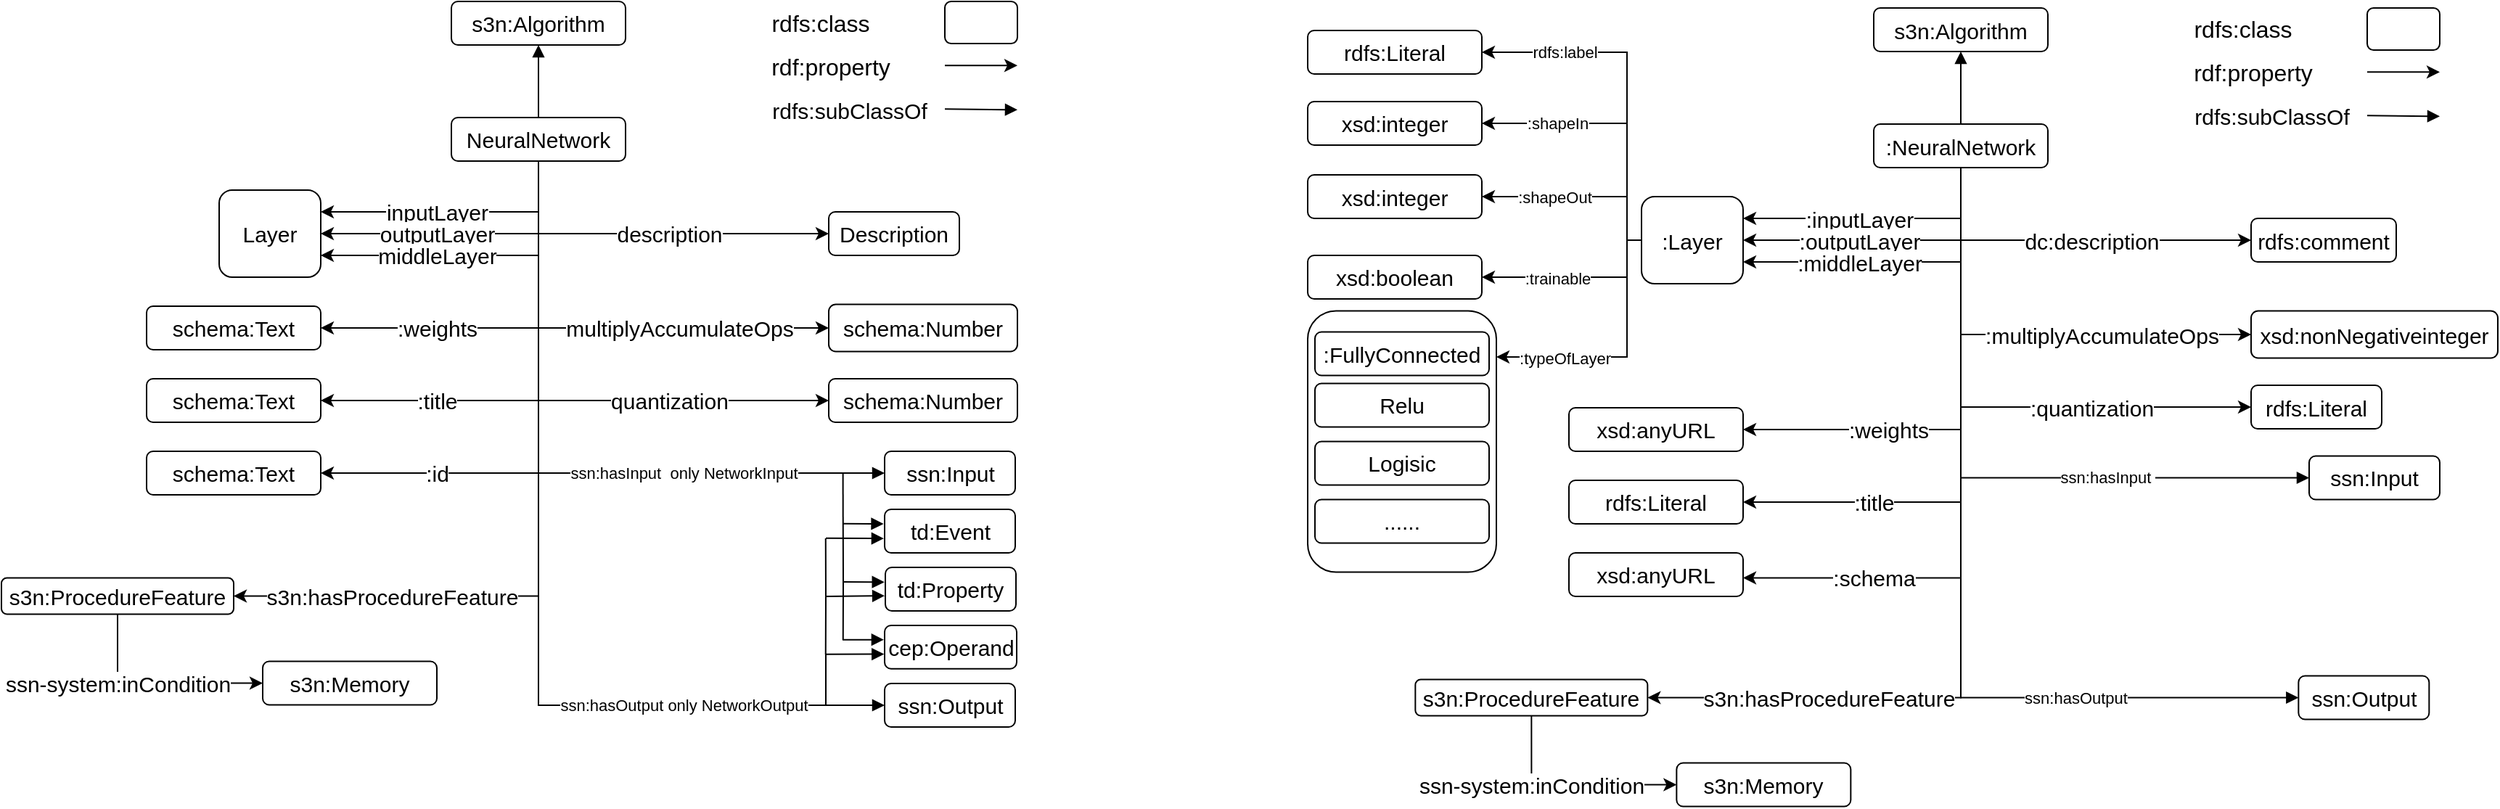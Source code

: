 <mxfile version="14.9.6" type="github">
  <diagram id="LXL1NXqvXz7W8JA6Dsug" name="Page-1">
    <mxGraphModel dx="1234" dy="436" grid="1" gridSize="10" guides="1" tooltips="1" connect="1" arrows="1" fold="1" page="0" pageScale="1" pageWidth="850" pageHeight="1100" math="0" shadow="0">
      <root>
        <mxCell id="0" />
        <mxCell id="1" parent="0" />
        <mxCell id="jss7JCfpPxiry4sK2nVC-1" value="s3n:Algorithm" style="rounded=1;whiteSpace=wrap;html=1;fontSize=15;" parent="1" vertex="1">
          <mxGeometry x="290" y="210" width="120" height="30" as="geometry" />
        </mxCell>
        <mxCell id="jss7JCfpPxiry4sK2nVC-13" value=":title" style="edgeStyle=orthogonalEdgeStyle;rounded=0;orthogonalLoop=1;jettySize=auto;html=1;exitX=0.5;exitY=1;exitDx=0;exitDy=0;fontSize=15;" parent="1" source="jss7JCfpPxiry4sK2nVC-2" edge="1">
          <mxGeometry x="0.492" relative="1" as="geometry">
            <mxPoint x="200" y="485" as="targetPoint" />
            <Array as="points">
              <mxPoint x="350" y="485" />
            </Array>
            <mxPoint as="offset" />
          </mxGeometry>
        </mxCell>
        <mxCell id="jss7JCfpPxiry4sK2nVC-15" value=":id" style="edgeStyle=orthogonalEdgeStyle;rounded=0;orthogonalLoop=1;jettySize=auto;html=1;exitX=0.5;exitY=1;exitDx=0;exitDy=0;entryX=1;entryY=0.5;entryDx=0;entryDy=0;fontSize=15;" parent="1" source="jss7JCfpPxiry4sK2nVC-2" target="jss7JCfpPxiry4sK2nVC-34" edge="1">
          <mxGeometry x="0.562" relative="1" as="geometry">
            <mxPoint x="350" y="730" as="targetPoint" />
            <mxPoint as="offset" />
          </mxGeometry>
        </mxCell>
        <mxCell id="jss7JCfpPxiry4sK2nVC-16" value=":weights" style="edgeStyle=orthogonalEdgeStyle;rounded=0;orthogonalLoop=1;jettySize=auto;html=1;exitX=0.5;exitY=1;exitDx=0;exitDy=0;entryX=1;entryY=0.5;entryDx=0;entryDy=0;fontSize=15;" parent="1" source="jss7JCfpPxiry4sK2nVC-2" target="jss7JCfpPxiry4sK2nVC-3" edge="1">
          <mxGeometry x="0.396" relative="1" as="geometry">
            <mxPoint x="810.0" y="500" as="targetPoint" />
            <mxPoint as="offset" />
          </mxGeometry>
        </mxCell>
        <mxCell id="jss7JCfpPxiry4sK2nVC-20" value="inputLayer" style="edgeStyle=orthogonalEdgeStyle;rounded=0;orthogonalLoop=1;jettySize=auto;html=1;exitX=0.5;exitY=1;exitDx=0;exitDy=0;entryX=1;entryY=0.25;entryDx=0;entryDy=0;fontSize=15;" parent="1" source="jss7JCfpPxiry4sK2nVC-2" target="jss7JCfpPxiry4sK2nVC-19" edge="1">
          <mxGeometry x="0.135" relative="1" as="geometry">
            <mxPoint as="offset" />
          </mxGeometry>
        </mxCell>
        <mxCell id="jss7JCfpPxiry4sK2nVC-23" value="outputLayer" style="edgeStyle=orthogonalEdgeStyle;rounded=0;orthogonalLoop=1;jettySize=auto;html=1;exitX=0.5;exitY=1;exitDx=0;exitDy=0;entryX=1;entryY=0.5;entryDx=0;entryDy=0;fontSize=15;" parent="1" source="jss7JCfpPxiry4sK2nVC-2" target="jss7JCfpPxiry4sK2nVC-19" edge="1">
          <mxGeometry x="0.2" relative="1" as="geometry">
            <mxPoint x="40" y="390" as="targetPoint" />
            <mxPoint as="offset" />
          </mxGeometry>
        </mxCell>
        <mxCell id="jss7JCfpPxiry4sK2nVC-24" value="middleLayer" style="edgeStyle=orthogonalEdgeStyle;rounded=0;orthogonalLoop=1;jettySize=auto;html=1;exitX=0.5;exitY=1;exitDx=0;exitDy=0;entryX=1;entryY=0.75;entryDx=0;entryDy=0;fontSize=15;" parent="1" source="jss7JCfpPxiry4sK2nVC-2" target="jss7JCfpPxiry4sK2nVC-19" edge="1">
          <mxGeometry x="0.256" relative="1" as="geometry">
            <mxPoint as="offset" />
          </mxGeometry>
        </mxCell>
        <mxCell id="jss7JCfpPxiry4sK2nVC-37" value="description" style="edgeStyle=orthogonalEdgeStyle;rounded=0;orthogonalLoop=1;jettySize=auto;html=1;exitX=0.5;exitY=1;exitDx=0;exitDy=0;entryX=0;entryY=0.5;entryDx=0;entryDy=0;fontSize=15;" parent="1" source="jss7JCfpPxiry4sK2nVC-2" target="jss7JCfpPxiry4sK2nVC-36" edge="1">
          <mxGeometry x="0.12" relative="1" as="geometry">
            <mxPoint as="offset" />
          </mxGeometry>
        </mxCell>
        <mxCell id="jss7JCfpPxiry4sK2nVC-38" value="multiplyAccumulateOps" style="edgeStyle=orthogonalEdgeStyle;rounded=0;orthogonalLoop=1;jettySize=auto;html=1;exitX=0.5;exitY=1;exitDx=0;exitDy=0;entryX=0;entryY=0.5;entryDx=0;entryDy=0;fontSize=15;" parent="1" source="jss7JCfpPxiry4sK2nVC-2" target="jss7JCfpPxiry4sK2nVC-30" edge="1">
          <mxGeometry x="0.346" relative="1" as="geometry">
            <mxPoint as="offset" />
          </mxGeometry>
        </mxCell>
        <mxCell id="jss7JCfpPxiry4sK2nVC-40" value="quantization" style="edgeStyle=orthogonalEdgeStyle;rounded=0;orthogonalLoop=1;jettySize=auto;html=1;exitX=0.5;exitY=1;exitDx=0;exitDy=0;entryX=0;entryY=0.5;entryDx=0;entryDy=0;fontSize=15;" parent="1" source="jss7JCfpPxiry4sK2nVC-2" target="jss7JCfpPxiry4sK2nVC-32" edge="1">
          <mxGeometry x="0.397" relative="1" as="geometry">
            <mxPoint as="offset" />
          </mxGeometry>
        </mxCell>
        <mxCell id="jss7JCfpPxiry4sK2nVC-59" value="s3n:hasProcedureFeature" style="edgeStyle=orthogonalEdgeStyle;rounded=0;orthogonalLoop=1;jettySize=auto;html=1;exitX=0.5;exitY=1;exitDx=0;exitDy=0;fontSize=15;endArrow=classic;endFill=1;entryX=1;entryY=0.5;entryDx=0;entryDy=0;" parent="1" source="jss7JCfpPxiry4sK2nVC-2" target="jss7JCfpPxiry4sK2nVC-58" edge="1">
          <mxGeometry x="0.571" relative="1" as="geometry">
            <mxPoint x="480" y="810" as="targetPoint" />
            <mxPoint as="offset" />
          </mxGeometry>
        </mxCell>
        <mxCell id="jss7JCfpPxiry4sK2nVC-66" style="edgeStyle=orthogonalEdgeStyle;rounded=0;orthogonalLoop=1;jettySize=auto;html=1;exitX=0.5;exitY=0;exitDx=0;exitDy=0;entryX=0.5;entryY=1;entryDx=0;entryDy=0;fontSize=15;endArrow=block;endFill=1;" parent="1" source="jss7JCfpPxiry4sK2nVC-2" target="jss7JCfpPxiry4sK2nVC-1" edge="1">
          <mxGeometry relative="1" as="geometry" />
        </mxCell>
        <mxCell id="vN-ApxC82CY0WaiQvZb2-4" value="ssn:hasInput&amp;nbsp; only NetworkInput" style="edgeStyle=orthogonalEdgeStyle;rounded=0;orthogonalLoop=1;jettySize=auto;html=1;exitX=0.5;exitY=1;exitDx=0;exitDy=0;entryX=0;entryY=0.5;entryDx=0;entryDy=0;endArrow=block;endFill=1;" parent="1" source="jss7JCfpPxiry4sK2nVC-2" target="O1qYqZWK-9wZ80ejL66R-15" edge="1">
          <mxGeometry x="0.389" relative="1" as="geometry">
            <mxPoint as="offset" />
          </mxGeometry>
        </mxCell>
        <mxCell id="vN-ApxC82CY0WaiQvZb2-5" value="ssn:hasOutput only NetworkOutput" style="edgeStyle=orthogonalEdgeStyle;rounded=0;orthogonalLoop=1;jettySize=auto;html=1;exitX=0.5;exitY=1;exitDx=0;exitDy=0;entryX=0;entryY=0.5;entryDx=0;entryDy=0;endArrow=block;endFill=1;" parent="1" source="jss7JCfpPxiry4sK2nVC-2" target="vN-ApxC82CY0WaiQvZb2-1" edge="1">
          <mxGeometry x="0.548" relative="1" as="geometry">
            <mxPoint as="offset" />
          </mxGeometry>
        </mxCell>
        <mxCell id="jss7JCfpPxiry4sK2nVC-2" value="NeuralNetwork" style="rounded=1;whiteSpace=wrap;html=1;fontSize=15;" parent="1" vertex="1">
          <mxGeometry x="290" y="290" width="120" height="30" as="geometry" />
        </mxCell>
        <mxCell id="jss7JCfpPxiry4sK2nVC-3" value="schema:Text" style="rounded=1;whiteSpace=wrap;html=1;fontSize=15;" parent="1" vertex="1">
          <mxGeometry x="80" y="420" width="120" height="30" as="geometry" />
        </mxCell>
        <mxCell id="jss7JCfpPxiry4sK2nVC-19" value="Layer" style="rounded=1;whiteSpace=wrap;html=1;fontSize=15;" parent="1" vertex="1">
          <mxGeometry x="130" y="340" width="70" height="60" as="geometry" />
        </mxCell>
        <mxCell id="jss7JCfpPxiry4sK2nVC-30" value="schema:Number" style="rounded=1;whiteSpace=wrap;html=1;fontSize=15;" parent="1" vertex="1">
          <mxGeometry x="550" y="418.75" width="130" height="32.5" as="geometry" />
        </mxCell>
        <mxCell id="jss7JCfpPxiry4sK2nVC-32" value="schema:Number" style="rounded=1;whiteSpace=wrap;html=1;fontSize=15;" parent="1" vertex="1">
          <mxGeometry x="550" y="470" width="130" height="30" as="geometry" />
        </mxCell>
        <mxCell id="jss7JCfpPxiry4sK2nVC-33" value="schema:Text" style="rounded=1;whiteSpace=wrap;html=1;fontSize=15;" parent="1" vertex="1">
          <mxGeometry x="80" y="470" width="120" height="30" as="geometry" />
        </mxCell>
        <mxCell id="jss7JCfpPxiry4sK2nVC-34" value="schema:Text" style="rounded=1;whiteSpace=wrap;html=1;fontSize=15;" parent="1" vertex="1">
          <mxGeometry x="80" y="520" width="120" height="30" as="geometry" />
        </mxCell>
        <mxCell id="jss7JCfpPxiry4sK2nVC-36" value="Description" style="rounded=1;whiteSpace=wrap;html=1;fontSize=15;" parent="1" vertex="1">
          <mxGeometry x="550" y="355" width="90" height="30" as="geometry" />
        </mxCell>
        <mxCell id="jss7JCfpPxiry4sK2nVC-39" style="edgeStyle=orthogonalEdgeStyle;rounded=0;orthogonalLoop=1;jettySize=auto;html=1;exitX=0.5;exitY=1;exitDx=0;exitDy=0;fontSize=15;" parent="1" edge="1">
          <mxGeometry relative="1" as="geometry">
            <mxPoint x="685" y="685" as="sourcePoint" />
            <mxPoint x="685" y="685" as="targetPoint" />
          </mxGeometry>
        </mxCell>
        <mxCell id="jss7JCfpPxiry4sK2nVC-50" value="" style="rounded=1;whiteSpace=wrap;html=1;fontSize=16;" parent="1" vertex="1">
          <mxGeometry x="630" y="210" width="50" height="29" as="geometry" />
        </mxCell>
        <mxCell id="jss7JCfpPxiry4sK2nVC-51" value="rdfs:class" style="text;html=1;align=center;verticalAlign=middle;resizable=0;points=[];autosize=1;strokeColor=none;fontSize=16;" parent="1" vertex="1">
          <mxGeometry x="504" y="214.5" width="80" height="20" as="geometry" />
        </mxCell>
        <mxCell id="jss7JCfpPxiry4sK2nVC-52" value="rdf:property" style="text;html=1;align=center;verticalAlign=middle;resizable=0;points=[];autosize=1;strokeColor=none;fontSize=16;" parent="1" vertex="1">
          <mxGeometry x="501" y="244.5" width="100" height="20" as="geometry" />
        </mxCell>
        <mxCell id="jss7JCfpPxiry4sK2nVC-53" value="" style="endArrow=classic;html=1;fontSize=16;" parent="1" edge="1">
          <mxGeometry width="50" height="50" relative="1" as="geometry">
            <mxPoint x="630" y="254.16" as="sourcePoint" />
            <mxPoint x="680" y="254.16" as="targetPoint" />
            <Array as="points">
              <mxPoint x="640" y="254.16" />
            </Array>
          </mxGeometry>
        </mxCell>
        <mxCell id="jss7JCfpPxiry4sK2nVC-55" value="" style="endArrow=block;html=1;fontSize=16;endFill=1;" parent="1" edge="1">
          <mxGeometry width="50" height="50" relative="1" as="geometry">
            <mxPoint x="630" y="284.16" as="sourcePoint" />
            <mxPoint x="680" y="284.66" as="targetPoint" />
          </mxGeometry>
        </mxCell>
        <mxCell id="jss7JCfpPxiry4sK2nVC-63" value="ssn-system:inCondition" style="edgeStyle=orthogonalEdgeStyle;rounded=0;orthogonalLoop=1;jettySize=auto;html=1;exitX=0.5;exitY=1;exitDx=0;exitDy=0;entryX=0;entryY=0.5;entryDx=0;entryDy=0;fontSize=15;endArrow=classic;endFill=1;" parent="1" source="jss7JCfpPxiry4sK2nVC-58" target="jss7JCfpPxiry4sK2nVC-60" edge="1">
          <mxGeometry x="-0.356" relative="1" as="geometry">
            <mxPoint as="offset" />
            <Array as="points">
              <mxPoint x="60" y="679.75" />
            </Array>
          </mxGeometry>
        </mxCell>
        <mxCell id="jss7JCfpPxiry4sK2nVC-58" value="s3n:ProcedureFeature" style="rounded=1;whiteSpace=wrap;html=1;fontSize=15;" parent="1" vertex="1">
          <mxGeometry x="-20" y="607.25" width="160" height="25" as="geometry" />
        </mxCell>
        <mxCell id="jss7JCfpPxiry4sK2nVC-60" value="s3n:Memory" style="rounded=1;whiteSpace=wrap;html=1;fontSize=15;" parent="1" vertex="1">
          <mxGeometry x="160" y="664.75" width="120" height="30" as="geometry" />
        </mxCell>
        <mxCell id="jss7JCfpPxiry4sK2nVC-67" value="rdfs:subClassOf" style="text;html=1;align=center;verticalAlign=middle;resizable=0;points=[];autosize=1;strokeColor=none;fontSize=15;" parent="1" vertex="1">
          <mxGeometry x="504" y="274.5" width="120" height="20" as="geometry" />
        </mxCell>
        <mxCell id="8Bq-f8insB_ovu2qwlRV-4" style="edgeStyle=orthogonalEdgeStyle;rounded=0;orthogonalLoop=1;jettySize=auto;html=1;exitX=0.5;exitY=1;exitDx=0;exitDy=0;" parent="1" edge="1">
          <mxGeometry relative="1" as="geometry">
            <mxPoint x="674.0" y="587.5" as="sourcePoint" />
            <mxPoint x="674.0" y="587.5" as="targetPoint" />
          </mxGeometry>
        </mxCell>
        <mxCell id="O1qYqZWK-9wZ80ejL66R-2" value="cep:Operand" style="rounded=1;whiteSpace=wrap;html=1;fontSize=15;" parent="1" vertex="1">
          <mxGeometry x="588.5" y="640.0" width="91" height="29.88" as="geometry" />
        </mxCell>
        <mxCell id="O1qYqZWK-9wZ80ejL66R-10" value="td:Event" style="rounded=1;whiteSpace=wrap;html=1;fontSize=15;" parent="1" vertex="1">
          <mxGeometry x="588.5" y="560" width="90" height="30" as="geometry" />
        </mxCell>
        <mxCell id="O1qYqZWK-9wZ80ejL66R-11" style="edgeStyle=orthogonalEdgeStyle;rounded=0;orthogonalLoop=1;jettySize=auto;html=1;exitX=0.5;exitY=1;exitDx=0;exitDy=0;fontSize=15;" parent="1" source="O1qYqZWK-9wZ80ejL66R-10" target="O1qYqZWK-9wZ80ejL66R-10" edge="1">
          <mxGeometry relative="1" as="geometry" />
        </mxCell>
        <mxCell id="O1qYqZWK-9wZ80ejL66R-12" value="td:Property" style="rounded=1;whiteSpace=wrap;html=1;fontSize=15;" parent="1" vertex="1">
          <mxGeometry x="589" y="600" width="90" height="30" as="geometry" />
        </mxCell>
        <mxCell id="O1qYqZWK-9wZ80ejL66R-15" value="ssn:Input" style="rounded=1;whiteSpace=wrap;html=1;fontSize=15;" parent="1" vertex="1">
          <mxGeometry x="588.5" y="520" width="90" height="30" as="geometry" />
        </mxCell>
        <mxCell id="vN-ApxC82CY0WaiQvZb2-1" value="ssn:Output" style="rounded=1;whiteSpace=wrap;html=1;fontSize=15;" parent="1" vertex="1">
          <mxGeometry x="588.5" y="680" width="90" height="30" as="geometry" />
        </mxCell>
        <mxCell id="vN-ApxC82CY0WaiQvZb2-7" value="" style="endArrow=block;html=1;endFill=1;entryX=-0.007;entryY=0.338;entryDx=0;entryDy=0;entryPerimeter=0;" parent="1" target="O1qYqZWK-9wZ80ejL66R-12" edge="1">
          <mxGeometry width="50" height="50" relative="1" as="geometry">
            <mxPoint x="560" y="610.06" as="sourcePoint" />
            <mxPoint x="588" y="610" as="targetPoint" />
          </mxGeometry>
        </mxCell>
        <mxCell id="vN-ApxC82CY0WaiQvZb2-9" value="" style="endArrow=block;html=1;entryX=-0.008;entryY=0.334;entryDx=0;entryDy=0;endFill=1;entryPerimeter=0;" parent="1" target="O1qYqZWK-9wZ80ejL66R-10" edge="1">
          <mxGeometry width="50" height="50" relative="1" as="geometry">
            <mxPoint x="560" y="569.89" as="sourcePoint" />
            <mxPoint x="589" y="569.89" as="targetPoint" />
          </mxGeometry>
        </mxCell>
        <mxCell id="vN-ApxC82CY0WaiQvZb2-12" value="" style="endArrow=block;html=1;endFill=1;entryX=-0.006;entryY=0.33;entryDx=0;entryDy=0;entryPerimeter=0;" parent="1" target="O1qYqZWK-9wZ80ejL66R-2" edge="1">
          <mxGeometry width="50" height="50" relative="1" as="geometry">
            <mxPoint x="559.5" y="649.83" as="sourcePoint" />
            <mxPoint x="589" y="650" as="targetPoint" />
          </mxGeometry>
        </mxCell>
        <mxCell id="vN-ApxC82CY0WaiQvZb2-13" value="" style="endArrow=none;html=1;" parent="1" edge="1">
          <mxGeometry width="50" height="50" relative="1" as="geometry">
            <mxPoint x="559.88" y="650.06" as="sourcePoint" />
            <mxPoint x="559.88" y="570.06" as="targetPoint" />
            <Array as="points">
              <mxPoint x="560" y="610" />
            </Array>
          </mxGeometry>
        </mxCell>
        <mxCell id="vN-ApxC82CY0WaiQvZb2-17" value="" style="endArrow=none;html=1;" parent="1" edge="1">
          <mxGeometry width="50" height="50" relative="1" as="geometry">
            <mxPoint x="559.87" y="570" as="sourcePoint" />
            <mxPoint x="559.8" y="535" as="targetPoint" />
          </mxGeometry>
        </mxCell>
        <mxCell id="vN-ApxC82CY0WaiQvZb2-19" value="" style="endArrow=none;html=1;" parent="1" edge="1">
          <mxGeometry width="50" height="50" relative="1" as="geometry">
            <mxPoint x="548" y="694.75" as="sourcePoint" />
            <mxPoint x="548" y="660" as="targetPoint" />
          </mxGeometry>
        </mxCell>
        <mxCell id="eBzs2x-1AonszdzJd5L_-1" value="" style="endArrow=block;html=1;endFill=1;entryX=-0.005;entryY=0.653;entryDx=0;entryDy=0;entryPerimeter=0;" parent="1" target="O1qYqZWK-9wZ80ejL66R-12" edge="1">
          <mxGeometry width="50" height="50" relative="1" as="geometry">
            <mxPoint x="548" y="620" as="sourcePoint" />
            <mxPoint x="589" y="620" as="targetPoint" />
          </mxGeometry>
        </mxCell>
        <mxCell id="eBzs2x-1AonszdzJd5L_-2" value="" style="endArrow=block;html=1;entryX=-0.006;entryY=0.67;entryDx=0;entryDy=0;endFill=1;entryPerimeter=0;" parent="1" target="O1qYqZWK-9wZ80ejL66R-10" edge="1">
          <mxGeometry width="50" height="50" relative="1" as="geometry">
            <mxPoint x="548" y="579.89" as="sourcePoint" />
            <mxPoint x="577" y="579.89" as="targetPoint" />
          </mxGeometry>
        </mxCell>
        <mxCell id="eBzs2x-1AonszdzJd5L_-3" value="" style="endArrow=block;html=1;entryX=-0.004;entryY=0.661;entryDx=0;entryDy=0;endFill=1;entryPerimeter=0;" parent="1" target="O1qYqZWK-9wZ80ejL66R-2" edge="1">
          <mxGeometry width="50" height="50" relative="1" as="geometry">
            <mxPoint x="547.5" y="659.83" as="sourcePoint" />
            <mxPoint x="576.5" y="659.83" as="targetPoint" />
          </mxGeometry>
        </mxCell>
        <mxCell id="eBzs2x-1AonszdzJd5L_-4" value="" style="endArrow=none;html=1;" parent="1" edge="1">
          <mxGeometry width="50" height="50" relative="1" as="geometry">
            <mxPoint x="547.88" y="660.06" as="sourcePoint" />
            <mxPoint x="547.88" y="580.06" as="targetPoint" />
            <Array as="points">
              <mxPoint x="548" y="620" />
            </Array>
          </mxGeometry>
        </mxCell>
        <mxCell id="1HyCjjvnwFYjSzsX7dkW-1" value="s3n:Algorithm" style="rounded=1;whiteSpace=wrap;html=1;fontSize=15;" vertex="1" parent="1">
          <mxGeometry x="1270" y="214.5" width="120" height="30" as="geometry" />
        </mxCell>
        <mxCell id="1HyCjjvnwFYjSzsX7dkW-2" value=":title" style="edgeStyle=orthogonalEdgeStyle;rounded=0;orthogonalLoop=1;jettySize=auto;html=1;exitX=0.5;exitY=1;exitDx=0;exitDy=0;fontSize=15;entryX=1;entryY=0.5;entryDx=0;entryDy=0;" edge="1" parent="1" source="1HyCjjvnwFYjSzsX7dkW-15" target="1HyCjjvnwFYjSzsX7dkW-20">
          <mxGeometry x="0.527" relative="1" as="geometry">
            <mxPoint x="1180" y="550" as="targetPoint" />
            <Array as="points">
              <mxPoint x="1330" y="555" />
            </Array>
            <mxPoint as="offset" />
          </mxGeometry>
        </mxCell>
        <mxCell id="1HyCjjvnwFYjSzsX7dkW-4" value=":weights" style="edgeStyle=orthogonalEdgeStyle;rounded=0;orthogonalLoop=1;jettySize=auto;html=1;exitX=0.5;exitY=1;exitDx=0;exitDy=0;entryX=1;entryY=0.5;entryDx=0;entryDy=0;fontSize=15;" edge="1" parent="1" source="1HyCjjvnwFYjSzsX7dkW-15" target="1HyCjjvnwFYjSzsX7dkW-16">
          <mxGeometry x="0.396" relative="1" as="geometry">
            <mxPoint x="1790.0" y="504.5" as="targetPoint" />
            <mxPoint as="offset" />
          </mxGeometry>
        </mxCell>
        <mxCell id="1HyCjjvnwFYjSzsX7dkW-5" value=":inputLayer" style="edgeStyle=orthogonalEdgeStyle;rounded=0;orthogonalLoop=1;jettySize=auto;html=1;exitX=0.5;exitY=1;exitDx=0;exitDy=0;entryX=1;entryY=0.25;entryDx=0;entryDy=0;fontSize=15;" edge="1" parent="1" source="1HyCjjvnwFYjSzsX7dkW-15" target="1HyCjjvnwFYjSzsX7dkW-17">
          <mxGeometry x="0.135" relative="1" as="geometry">
            <mxPoint as="offset" />
          </mxGeometry>
        </mxCell>
        <mxCell id="1HyCjjvnwFYjSzsX7dkW-6" value=":outputLayer" style="edgeStyle=orthogonalEdgeStyle;rounded=0;orthogonalLoop=1;jettySize=auto;html=1;exitX=0.5;exitY=1;exitDx=0;exitDy=0;entryX=1;entryY=0.5;entryDx=0;entryDy=0;fontSize=15;" edge="1" parent="1" source="1HyCjjvnwFYjSzsX7dkW-15" target="1HyCjjvnwFYjSzsX7dkW-17">
          <mxGeometry x="0.2" relative="1" as="geometry">
            <mxPoint x="1020" y="394.5" as="targetPoint" />
            <mxPoint as="offset" />
          </mxGeometry>
        </mxCell>
        <mxCell id="1HyCjjvnwFYjSzsX7dkW-7" value=":middleLayer" style="edgeStyle=orthogonalEdgeStyle;rounded=0;orthogonalLoop=1;jettySize=auto;html=1;exitX=0.5;exitY=1;exitDx=0;exitDy=0;entryX=1;entryY=0.75;entryDx=0;entryDy=0;fontSize=15;" edge="1" parent="1" source="1HyCjjvnwFYjSzsX7dkW-15" target="1HyCjjvnwFYjSzsX7dkW-17">
          <mxGeometry x="0.256" relative="1" as="geometry">
            <mxPoint as="offset" />
          </mxGeometry>
        </mxCell>
        <mxCell id="1HyCjjvnwFYjSzsX7dkW-8" value="dc:description" style="edgeStyle=orthogonalEdgeStyle;rounded=0;orthogonalLoop=1;jettySize=auto;html=1;exitX=0.5;exitY=1;exitDx=0;exitDy=0;entryX=0;entryY=0.5;entryDx=0;entryDy=0;fontSize=15;" edge="1" parent="1" source="1HyCjjvnwFYjSzsX7dkW-15" target="1HyCjjvnwFYjSzsX7dkW-22">
          <mxGeometry x="0.12" relative="1" as="geometry">
            <mxPoint as="offset" />
          </mxGeometry>
        </mxCell>
        <mxCell id="1HyCjjvnwFYjSzsX7dkW-9" value=":multiplyAccumulateOps" style="edgeStyle=orthogonalEdgeStyle;rounded=0;orthogonalLoop=1;jettySize=auto;html=1;exitX=0.5;exitY=1;exitDx=0;exitDy=0;entryX=0;entryY=0.5;entryDx=0;entryDy=0;fontSize=15;" edge="1" parent="1" source="1HyCjjvnwFYjSzsX7dkW-15" target="1HyCjjvnwFYjSzsX7dkW-18">
          <mxGeometry x="0.346" relative="1" as="geometry">
            <mxPoint as="offset" />
          </mxGeometry>
        </mxCell>
        <mxCell id="1HyCjjvnwFYjSzsX7dkW-10" value=":quantization" style="edgeStyle=orthogonalEdgeStyle;rounded=0;orthogonalLoop=1;jettySize=auto;html=1;exitX=0.5;exitY=1;exitDx=0;exitDy=0;entryX=0;entryY=0.5;entryDx=0;entryDy=0;fontSize=15;" edge="1" parent="1" source="1HyCjjvnwFYjSzsX7dkW-15" target="1HyCjjvnwFYjSzsX7dkW-19">
          <mxGeometry x="0.397" relative="1" as="geometry">
            <mxPoint as="offset" />
          </mxGeometry>
        </mxCell>
        <mxCell id="1HyCjjvnwFYjSzsX7dkW-11" value="s3n:hasProcedureFeature" style="edgeStyle=orthogonalEdgeStyle;rounded=0;orthogonalLoop=1;jettySize=auto;html=1;exitX=0.5;exitY=1;exitDx=0;exitDy=0;fontSize=15;endArrow=classic;endFill=1;entryX=1;entryY=0.5;entryDx=0;entryDy=0;" edge="1" parent="1" source="1HyCjjvnwFYjSzsX7dkW-15" target="1HyCjjvnwFYjSzsX7dkW-30">
          <mxGeometry x="0.571" relative="1" as="geometry">
            <mxPoint x="1460" y="814.5" as="targetPoint" />
            <mxPoint as="offset" />
          </mxGeometry>
        </mxCell>
        <mxCell id="1HyCjjvnwFYjSzsX7dkW-12" style="edgeStyle=orthogonalEdgeStyle;rounded=0;orthogonalLoop=1;jettySize=auto;html=1;exitX=0.5;exitY=0;exitDx=0;exitDy=0;entryX=0.5;entryY=1;entryDx=0;entryDy=0;fontSize=15;endArrow=block;endFill=1;" edge="1" parent="1" source="1HyCjjvnwFYjSzsX7dkW-15" target="1HyCjjvnwFYjSzsX7dkW-1">
          <mxGeometry relative="1" as="geometry" />
        </mxCell>
        <mxCell id="1HyCjjvnwFYjSzsX7dkW-13" value="ssn:hasInput&amp;nbsp; " style="edgeStyle=orthogonalEdgeStyle;rounded=0;orthogonalLoop=1;jettySize=auto;html=1;exitX=0.5;exitY=1;exitDx=0;exitDy=0;entryX=0;entryY=0.5;entryDx=0;entryDy=0;endArrow=block;endFill=1;" edge="1" parent="1" source="1HyCjjvnwFYjSzsX7dkW-15" target="1HyCjjvnwFYjSzsX7dkW-38">
          <mxGeometry x="0.389" relative="1" as="geometry">
            <mxPoint as="offset" />
          </mxGeometry>
        </mxCell>
        <mxCell id="1HyCjjvnwFYjSzsX7dkW-14" value="ssn:hasOutput " style="edgeStyle=orthogonalEdgeStyle;rounded=0;orthogonalLoop=1;jettySize=auto;html=1;exitX=0.5;exitY=1;exitDx=0;exitDy=0;entryX=0;entryY=0.5;entryDx=0;entryDy=0;endArrow=block;endFill=1;" edge="1" parent="1" source="1HyCjjvnwFYjSzsX7dkW-15" target="1HyCjjvnwFYjSzsX7dkW-39">
          <mxGeometry x="0.485" relative="1" as="geometry">
            <mxPoint as="offset" />
          </mxGeometry>
        </mxCell>
        <mxCell id="1HyCjjvnwFYjSzsX7dkW-15" value=":NeuralNetwork" style="rounded=1;whiteSpace=wrap;html=1;fontSize=15;" vertex="1" parent="1">
          <mxGeometry x="1270" y="294.5" width="120" height="30" as="geometry" />
        </mxCell>
        <mxCell id="1HyCjjvnwFYjSzsX7dkW-16" value="xsd:anyURL" style="rounded=1;whiteSpace=wrap;html=1;fontSize=15;" vertex="1" parent="1">
          <mxGeometry x="1060" y="490" width="120" height="30" as="geometry" />
        </mxCell>
        <mxCell id="1HyCjjvnwFYjSzsX7dkW-55" style="edgeStyle=orthogonalEdgeStyle;rounded=0;orthogonalLoop=1;jettySize=auto;html=1;exitX=0;exitY=0.5;exitDx=0;exitDy=0;entryX=1;entryY=0.5;entryDx=0;entryDy=0;" edge="1" parent="1" source="1HyCjjvnwFYjSzsX7dkW-17" target="1HyCjjvnwFYjSzsX7dkW-51">
          <mxGeometry relative="1" as="geometry">
            <Array as="points">
              <mxPoint x="1100" y="374" />
              <mxPoint x="1100" y="294" />
            </Array>
          </mxGeometry>
        </mxCell>
        <mxCell id="1HyCjjvnwFYjSzsX7dkW-59" value=":shapeIn" style="edgeLabel;html=1;align=center;verticalAlign=middle;resizable=0;points=[];" vertex="1" connectable="0" parent="1HyCjjvnwFYjSzsX7dkW-55">
          <mxGeometry x="0.41" relative="1" as="geometry">
            <mxPoint x="-4" as="offset" />
          </mxGeometry>
        </mxCell>
        <mxCell id="1HyCjjvnwFYjSzsX7dkW-56" value="" style="edgeStyle=orthogonalEdgeStyle;rounded=0;orthogonalLoop=1;jettySize=auto;html=1;exitX=0;exitY=0.5;exitDx=0;exitDy=0;entryX=1;entryY=0.5;entryDx=0;entryDy=0;" edge="1" parent="1" source="1HyCjjvnwFYjSzsX7dkW-17" target="1HyCjjvnwFYjSzsX7dkW-52">
          <mxGeometry x="0.538" relative="1" as="geometry">
            <Array as="points">
              <mxPoint x="1100" y="374" />
              <mxPoint x="1100" y="344" />
            </Array>
            <mxPoint as="offset" />
          </mxGeometry>
        </mxCell>
        <mxCell id="1HyCjjvnwFYjSzsX7dkW-62" value=":shapeOut" style="edgeLabel;html=1;align=center;verticalAlign=middle;resizable=0;points=[];" vertex="1" connectable="0" parent="1HyCjjvnwFYjSzsX7dkW-56">
          <mxGeometry x="0.287" relative="1" as="geometry">
            <mxPoint as="offset" />
          </mxGeometry>
        </mxCell>
        <mxCell id="1HyCjjvnwFYjSzsX7dkW-57" style="edgeStyle=orthogonalEdgeStyle;rounded=0;orthogonalLoop=1;jettySize=auto;html=1;exitX=0;exitY=0.5;exitDx=0;exitDy=0;entryX=1;entryY=0.5;entryDx=0;entryDy=0;" edge="1" parent="1" source="1HyCjjvnwFYjSzsX7dkW-17" target="1HyCjjvnwFYjSzsX7dkW-53">
          <mxGeometry relative="1" as="geometry">
            <Array as="points">
              <mxPoint x="1100" y="374" />
              <mxPoint x="1100" y="400" />
            </Array>
          </mxGeometry>
        </mxCell>
        <mxCell id="1HyCjjvnwFYjSzsX7dkW-60" value=":trainable" style="edgeLabel;html=1;align=center;verticalAlign=middle;resizable=0;points=[];" vertex="1" connectable="0" parent="1HyCjjvnwFYjSzsX7dkW-57">
          <mxGeometry x="0.229" y="1" relative="1" as="geometry">
            <mxPoint as="offset" />
          </mxGeometry>
        </mxCell>
        <mxCell id="1HyCjjvnwFYjSzsX7dkW-58" style="edgeStyle=orthogonalEdgeStyle;rounded=0;orthogonalLoop=1;jettySize=auto;html=1;exitX=0;exitY=0.5;exitDx=0;exitDy=0;entryX=1;entryY=0.5;entryDx=0;entryDy=0;" edge="1" parent="1" source="1HyCjjvnwFYjSzsX7dkW-17">
          <mxGeometry relative="1" as="geometry">
            <mxPoint x="1010" y="455.0" as="targetPoint" />
            <Array as="points">
              <mxPoint x="1100" y="374" />
              <mxPoint x="1100" y="455" />
            </Array>
          </mxGeometry>
        </mxCell>
        <mxCell id="1HyCjjvnwFYjSzsX7dkW-61" value=":typeOfLayer" style="edgeLabel;html=1;align=center;verticalAlign=middle;resizable=0;points=[];" vertex="1" connectable="0" parent="1HyCjjvnwFYjSzsX7dkW-58">
          <mxGeometry x="0.479" y="1" relative="1" as="geometry">
            <mxPoint as="offset" />
          </mxGeometry>
        </mxCell>
        <mxCell id="1HyCjjvnwFYjSzsX7dkW-73" style="edgeStyle=orthogonalEdgeStyle;rounded=0;orthogonalLoop=1;jettySize=auto;html=1;exitX=0;exitY=0.5;exitDx=0;exitDy=0;entryX=1;entryY=0.5;entryDx=0;entryDy=0;" edge="1" parent="1" source="1HyCjjvnwFYjSzsX7dkW-17" target="1HyCjjvnwFYjSzsX7dkW-70">
          <mxGeometry relative="1" as="geometry">
            <Array as="points">
              <mxPoint x="1100" y="374" />
              <mxPoint x="1100" y="245" />
            </Array>
          </mxGeometry>
        </mxCell>
        <mxCell id="1HyCjjvnwFYjSzsX7dkW-74" value="rdfs:label" style="edgeLabel;html=1;align=center;verticalAlign=middle;resizable=0;points=[];" vertex="1" connectable="0" parent="1HyCjjvnwFYjSzsX7dkW-73">
          <mxGeometry x="0.529" relative="1" as="geometry">
            <mxPoint as="offset" />
          </mxGeometry>
        </mxCell>
        <mxCell id="1HyCjjvnwFYjSzsX7dkW-17" value=":Layer" style="rounded=1;whiteSpace=wrap;html=1;fontSize=15;" vertex="1" parent="1">
          <mxGeometry x="1110" y="344.5" width="70" height="60" as="geometry" />
        </mxCell>
        <mxCell id="1HyCjjvnwFYjSzsX7dkW-18" value="xsd:nonNegativeinteger" style="rounded=1;whiteSpace=wrap;html=1;fontSize=15;" vertex="1" parent="1">
          <mxGeometry x="1530" y="423.25" width="170" height="32.5" as="geometry" />
        </mxCell>
        <mxCell id="1HyCjjvnwFYjSzsX7dkW-19" value="rdfs:Literal" style="rounded=1;whiteSpace=wrap;html=1;fontSize=15;" vertex="1" parent="1">
          <mxGeometry x="1530" y="474.5" width="90" height="30" as="geometry" />
        </mxCell>
        <mxCell id="1HyCjjvnwFYjSzsX7dkW-20" value="rdfs:Literal" style="rounded=1;whiteSpace=wrap;html=1;fontSize=15;" vertex="1" parent="1">
          <mxGeometry x="1060" y="540" width="120" height="30" as="geometry" />
        </mxCell>
        <mxCell id="1HyCjjvnwFYjSzsX7dkW-22" value="rdfs:comment" style="rounded=1;whiteSpace=wrap;html=1;fontSize=15;" vertex="1" parent="1">
          <mxGeometry x="1530" y="359.5" width="100" height="30" as="geometry" />
        </mxCell>
        <mxCell id="1HyCjjvnwFYjSzsX7dkW-23" style="edgeStyle=orthogonalEdgeStyle;rounded=0;orthogonalLoop=1;jettySize=auto;html=1;exitX=0.5;exitY=1;exitDx=0;exitDy=0;fontSize=15;" edge="1" parent="1">
          <mxGeometry relative="1" as="geometry">
            <mxPoint x="1659.17" y="679.75" as="sourcePoint" />
            <mxPoint x="1659.17" y="679.75" as="targetPoint" />
          </mxGeometry>
        </mxCell>
        <mxCell id="1HyCjjvnwFYjSzsX7dkW-24" value="" style="rounded=1;whiteSpace=wrap;html=1;fontSize=16;" vertex="1" parent="1">
          <mxGeometry x="1610" y="214.5" width="50" height="29" as="geometry" />
        </mxCell>
        <mxCell id="1HyCjjvnwFYjSzsX7dkW-25" value="rdfs:class" style="text;html=1;align=center;verticalAlign=middle;resizable=0;points=[];autosize=1;strokeColor=none;fontSize=16;" vertex="1" parent="1">
          <mxGeometry x="1484" y="219" width="80" height="20" as="geometry" />
        </mxCell>
        <mxCell id="1HyCjjvnwFYjSzsX7dkW-26" value="rdf:property" style="text;html=1;align=center;verticalAlign=middle;resizable=0;points=[];autosize=1;strokeColor=none;fontSize=16;" vertex="1" parent="1">
          <mxGeometry x="1481" y="249" width="100" height="20" as="geometry" />
        </mxCell>
        <mxCell id="1HyCjjvnwFYjSzsX7dkW-27" value="" style="endArrow=classic;html=1;fontSize=16;" edge="1" parent="1">
          <mxGeometry width="50" height="50" relative="1" as="geometry">
            <mxPoint x="1610" y="258.66" as="sourcePoint" />
            <mxPoint x="1660" y="258.66" as="targetPoint" />
            <Array as="points">
              <mxPoint x="1620" y="258.66" />
            </Array>
          </mxGeometry>
        </mxCell>
        <mxCell id="1HyCjjvnwFYjSzsX7dkW-28" value="" style="endArrow=block;html=1;fontSize=16;endFill=1;" edge="1" parent="1">
          <mxGeometry width="50" height="50" relative="1" as="geometry">
            <mxPoint x="1610" y="288.66" as="sourcePoint" />
            <mxPoint x="1660" y="289.16" as="targetPoint" />
          </mxGeometry>
        </mxCell>
        <mxCell id="1HyCjjvnwFYjSzsX7dkW-29" value="ssn-system:inCondition" style="edgeStyle=orthogonalEdgeStyle;rounded=0;orthogonalLoop=1;jettySize=auto;html=1;exitX=0.5;exitY=1;exitDx=0;exitDy=0;entryX=0;entryY=0.5;entryDx=0;entryDy=0;fontSize=15;endArrow=classic;endFill=1;" edge="1" parent="1" source="1HyCjjvnwFYjSzsX7dkW-30" target="1HyCjjvnwFYjSzsX7dkW-31">
          <mxGeometry x="-0.356" relative="1" as="geometry">
            <mxPoint as="offset" />
            <Array as="points">
              <mxPoint x="1034.17" y="749.75" />
            </Array>
          </mxGeometry>
        </mxCell>
        <mxCell id="1HyCjjvnwFYjSzsX7dkW-30" value="s3n:ProcedureFeature" style="rounded=1;whiteSpace=wrap;html=1;fontSize=15;" vertex="1" parent="1">
          <mxGeometry x="954.17" y="677.25" width="160" height="25" as="geometry" />
        </mxCell>
        <mxCell id="1HyCjjvnwFYjSzsX7dkW-31" value="s3n:Memory" style="rounded=1;whiteSpace=wrap;html=1;fontSize=15;" vertex="1" parent="1">
          <mxGeometry x="1134.17" y="734.75" width="120" height="30" as="geometry" />
        </mxCell>
        <mxCell id="1HyCjjvnwFYjSzsX7dkW-32" value="rdfs:subClassOf" style="text;html=1;align=center;verticalAlign=middle;resizable=0;points=[];autosize=1;strokeColor=none;fontSize=15;" vertex="1" parent="1">
          <mxGeometry x="1484" y="279" width="120" height="20" as="geometry" />
        </mxCell>
        <mxCell id="1HyCjjvnwFYjSzsX7dkW-33" style="edgeStyle=orthogonalEdgeStyle;rounded=0;orthogonalLoop=1;jettySize=auto;html=1;exitX=0.5;exitY=1;exitDx=0;exitDy=0;" edge="1" parent="1">
          <mxGeometry relative="1" as="geometry">
            <mxPoint x="1654" y="592" as="sourcePoint" />
            <mxPoint x="1654" y="592" as="targetPoint" />
          </mxGeometry>
        </mxCell>
        <mxCell id="1HyCjjvnwFYjSzsX7dkW-36" style="edgeStyle=orthogonalEdgeStyle;rounded=0;orthogonalLoop=1;jettySize=auto;html=1;exitX=0.5;exitY=1;exitDx=0;exitDy=0;fontSize=15;" edge="1" parent="1">
          <mxGeometry relative="1" as="geometry">
            <mxPoint x="1607.67" y="660" as="sourcePoint" />
            <mxPoint x="1607.67" y="660" as="targetPoint" />
          </mxGeometry>
        </mxCell>
        <mxCell id="1HyCjjvnwFYjSzsX7dkW-38" value="ssn:Input" style="rounded=1;whiteSpace=wrap;html=1;fontSize=15;" vertex="1" parent="1">
          <mxGeometry x="1570" y="523.25" width="90" height="30" as="geometry" />
        </mxCell>
        <mxCell id="1HyCjjvnwFYjSzsX7dkW-39" value="ssn:Output" style="rounded=1;whiteSpace=wrap;html=1;fontSize=15;" vertex="1" parent="1">
          <mxGeometry x="1562.67" y="674.75" width="90" height="30" as="geometry" />
        </mxCell>
        <mxCell id="1HyCjjvnwFYjSzsX7dkW-51" value="xsd:integer" style="rounded=1;whiteSpace=wrap;html=1;fontSize=15;" vertex="1" parent="1">
          <mxGeometry x="880" y="279" width="120" height="30" as="geometry" />
        </mxCell>
        <mxCell id="1HyCjjvnwFYjSzsX7dkW-52" value="xsd:integer" style="rounded=1;whiteSpace=wrap;html=1;fontSize=15;" vertex="1" parent="1">
          <mxGeometry x="880" y="329.5" width="120" height="30" as="geometry" />
        </mxCell>
        <mxCell id="1HyCjjvnwFYjSzsX7dkW-53" value="xsd:boolean" style="rounded=1;whiteSpace=wrap;html=1;fontSize=15;" vertex="1" parent="1">
          <mxGeometry x="880" y="385" width="120" height="30" as="geometry" />
        </mxCell>
        <mxCell id="1HyCjjvnwFYjSzsX7dkW-65" value="" style="rounded=1;whiteSpace=wrap;html=1;fontSize=15;" vertex="1" parent="1">
          <mxGeometry x="880" y="423.25" width="130" height="180" as="geometry" />
        </mxCell>
        <mxCell id="1HyCjjvnwFYjSzsX7dkW-66" value="&lt;div&gt;:FullyConnected&lt;/div&gt;" style="rounded=1;whiteSpace=wrap;html=1;fontSize=15;" vertex="1" parent="1">
          <mxGeometry x="885" y="437.75" width="120" height="30" as="geometry" />
        </mxCell>
        <mxCell id="1HyCjjvnwFYjSzsX7dkW-67" value="Relu" style="rounded=1;whiteSpace=wrap;html=1;fontSize=15;" vertex="1" parent="1">
          <mxGeometry x="885" y="473.25" width="120" height="30" as="geometry" />
        </mxCell>
        <mxCell id="1HyCjjvnwFYjSzsX7dkW-68" value="Logisic" style="rounded=1;whiteSpace=wrap;html=1;fontSize=15;" vertex="1" parent="1">
          <mxGeometry x="885" y="513.25" width="120" height="30" as="geometry" />
        </mxCell>
        <mxCell id="1HyCjjvnwFYjSzsX7dkW-69" value="......" style="rounded=1;whiteSpace=wrap;html=1;fontSize=15;" vertex="1" parent="1">
          <mxGeometry x="885" y="553.25" width="120" height="30" as="geometry" />
        </mxCell>
        <mxCell id="1HyCjjvnwFYjSzsX7dkW-70" value="rdfs:Literal" style="rounded=1;whiteSpace=wrap;html=1;fontSize=15;" vertex="1" parent="1">
          <mxGeometry x="880" y="230" width="120" height="30" as="geometry" />
        </mxCell>
        <mxCell id="1HyCjjvnwFYjSzsX7dkW-75" value="xsd:anyURL" style="rounded=1;whiteSpace=wrap;html=1;fontSize=15;" vertex="1" parent="1">
          <mxGeometry x="1060" y="590" width="120" height="30" as="geometry" />
        </mxCell>
        <mxCell id="1HyCjjvnwFYjSzsX7dkW-77" value=":schema" style="edgeStyle=orthogonalEdgeStyle;rounded=0;orthogonalLoop=1;jettySize=auto;html=1;exitX=0.5;exitY=1;exitDx=0;exitDy=0;fontSize=15;entryX=1;entryY=0.5;entryDx=0;entryDy=0;" edge="1" parent="1">
          <mxGeometry x="0.527" relative="1" as="geometry">
            <mxPoint x="1180" y="607.22" as="targetPoint" />
            <Array as="points">
              <mxPoint x="1330" y="607.22" />
            </Array>
            <mxPoint as="offset" />
            <mxPoint x="1330" y="376.72" as="sourcePoint" />
          </mxGeometry>
        </mxCell>
      </root>
    </mxGraphModel>
  </diagram>
</mxfile>

